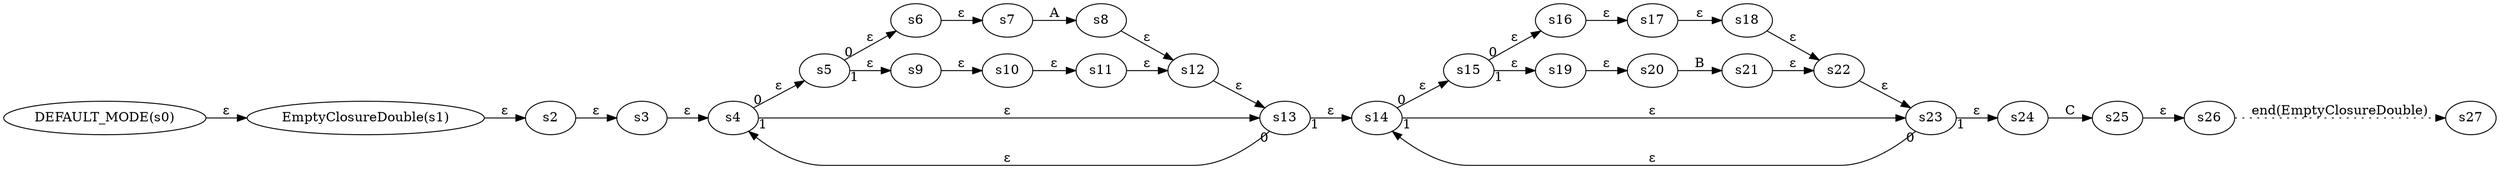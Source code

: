 digraph ATN {
  rankdir=LR;

  "DEFAULT_MODE(s0)" -> "EmptyClosureDouble(s1)" [label=ε]
  "EmptyClosureDouble(s1)" -> s2 [label=ε]
  s2 -> s3 [label=ε]
  s3 -> s4 [label=ε]
  s4 -> s5 [label=ε taillabel=0]
  s5 -> s6 [label=ε taillabel=0]
  s6 -> s7 [label=ε]
  s7 -> s8 [label=A]
  s8 -> s12 [label=ε]
  s12 -> s13 [label=ε]
  s13 -> s4 [label=ε taillabel=0]
  s13 -> s14 [label=ε taillabel=1]
  s14 -> s15 [label=ε taillabel=0]
  s15 -> s16 [label=ε taillabel=0]
  s16 -> s17 [label=ε]
  s17 -> s18 [label=ε]
  s18 -> s22 [label=ε]
  s22 -> s23 [label=ε]
  s23 -> s14 [label=ε taillabel=0]
  s23 -> s24 [label=ε taillabel=1]
  s24 -> s25 [label=C]
  s25 -> s26 [label=ε]
  s26 -> s27 [label="end(EmptyClosureDouble)" style=dotted]
  s15 -> s19 [label=ε taillabel=1]
  s19 -> s20 [label=ε]
  s20 -> s21 [label=B]
  s21 -> s22 [label=ε]
  s14 -> s23 [label=ε taillabel=1]
  s5 -> s9 [label=ε taillabel=1]
  s9 -> s10 [label=ε]
  s10 -> s11 [label=ε]
  s11 -> s12 [label=ε]
  s4 -> s13 [label=ε taillabel=1]
}